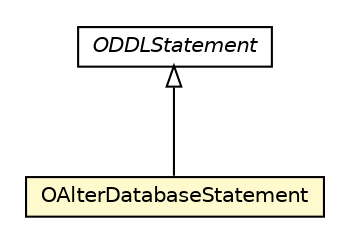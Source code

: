 #!/usr/local/bin/dot
#
# Class diagram 
# Generated by UMLGraph version R5_6-24-gf6e263 (http://www.umlgraph.org/)
#

digraph G {
	edge [fontname="Helvetica",fontsize=10,labelfontname="Helvetica",labelfontsize=10];
	node [fontname="Helvetica",fontsize=10,shape=plaintext];
	nodesep=0.25;
	ranksep=0.5;
	// com.orientechnologies.orient.core.sql.parser.ODDLStatement
	c1283478 [label=<<table title="com.orientechnologies.orient.core.sql.parser.ODDLStatement" border="0" cellborder="1" cellspacing="0" cellpadding="2" port="p" href="./ODDLStatement.html">
		<tr><td><table border="0" cellspacing="0" cellpadding="1">
<tr><td align="center" balign="center"><font face="Helvetica-Oblique"> ODDLStatement </font></td></tr>
		</table></td></tr>
		</table>>, URL="./ODDLStatement.html", fontname="Helvetica", fontcolor="black", fontsize=10.0];
	// com.orientechnologies.orient.core.sql.parser.OAlterDatabaseStatement
	c1283479 [label=<<table title="com.orientechnologies.orient.core.sql.parser.OAlterDatabaseStatement" border="0" cellborder="1" cellspacing="0" cellpadding="2" port="p" bgcolor="lemonChiffon" href="./OAlterDatabaseStatement.html">
		<tr><td><table border="0" cellspacing="0" cellpadding="1">
<tr><td align="center" balign="center"> OAlterDatabaseStatement </td></tr>
		</table></td></tr>
		</table>>, URL="./OAlterDatabaseStatement.html", fontname="Helvetica", fontcolor="black", fontsize=10.0];
	//com.orientechnologies.orient.core.sql.parser.OAlterDatabaseStatement extends com.orientechnologies.orient.core.sql.parser.ODDLStatement
	c1283478:p -> c1283479:p [dir=back,arrowtail=empty];
}

